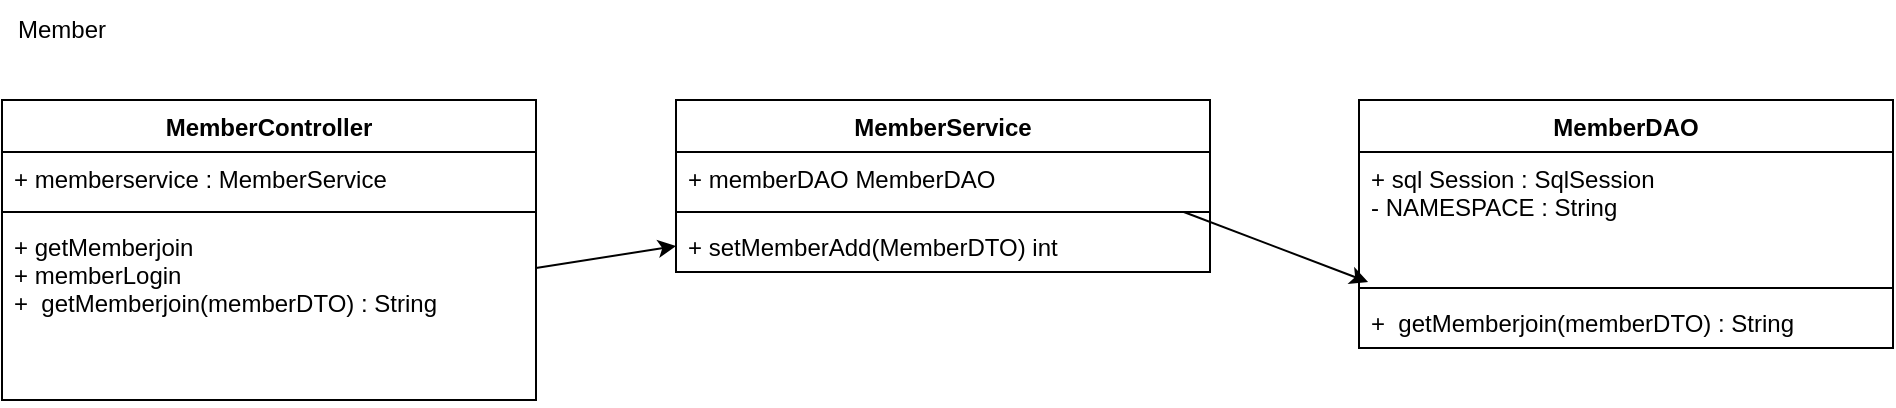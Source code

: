 <mxfile version="20.8.17" type="github">
  <diagram name="페이지-1" id="DMLoliYbCcPYiA-tEeMM">
    <mxGraphModel dx="1434" dy="-96" grid="1" gridSize="10" guides="1" tooltips="1" connect="1" arrows="1" fold="1" page="1" pageScale="1" pageWidth="1169" pageHeight="827" math="0" shadow="0">
      <root>
        <mxCell id="0" />
        <mxCell id="1" parent="0" />
        <mxCell id="F7rXoUSik3Z-3deRKmfp-1" value="Member" style="text;html=1;strokeColor=none;fillColor=none;align=center;verticalAlign=middle;whiteSpace=wrap;rounded=0;" vertex="1" parent="1">
          <mxGeometry x="50" y="900" width="60" height="30" as="geometry" />
        </mxCell>
        <mxCell id="F7rXoUSik3Z-3deRKmfp-2" value="MemberController" style="swimlane;fontStyle=1;align=center;verticalAlign=top;childLayout=stackLayout;horizontal=1;startSize=26;horizontalStack=0;resizeParent=1;resizeParentMax=0;resizeLast=0;collapsible=1;marginBottom=0;" vertex="1" parent="1">
          <mxGeometry x="50" y="950" width="267" height="150" as="geometry" />
        </mxCell>
        <mxCell id="F7rXoUSik3Z-3deRKmfp-3" value="+ memberservice : MemberService" style="text;strokeColor=none;fillColor=none;align=left;verticalAlign=top;spacingLeft=4;spacingRight=4;overflow=hidden;rotatable=0;points=[[0,0.5],[1,0.5]];portConstraint=eastwest;" vertex="1" parent="F7rXoUSik3Z-3deRKmfp-2">
          <mxGeometry y="26" width="267" height="26" as="geometry" />
        </mxCell>
        <mxCell id="F7rXoUSik3Z-3deRKmfp-4" value="" style="line;strokeWidth=1;fillColor=none;align=left;verticalAlign=middle;spacingTop=-1;spacingLeft=3;spacingRight=3;rotatable=0;labelPosition=right;points=[];portConstraint=eastwest;strokeColor=inherit;" vertex="1" parent="F7rXoUSik3Z-3deRKmfp-2">
          <mxGeometry y="52" width="267" height="8" as="geometry" />
        </mxCell>
        <mxCell id="F7rXoUSik3Z-3deRKmfp-5" value="+ getMemberjoin&#xa;+ memberLogin&#xa;+  getMemberjoin(memberDTO) : String" style="text;strokeColor=none;fillColor=none;align=left;verticalAlign=top;spacingLeft=4;spacingRight=4;overflow=hidden;rotatable=0;points=[[0,0.5],[1,0.5]];portConstraint=eastwest;" vertex="1" parent="F7rXoUSik3Z-3deRKmfp-2">
          <mxGeometry y="60" width="267" height="90" as="geometry" />
        </mxCell>
        <mxCell id="F7rXoUSik3Z-3deRKmfp-6" value="MemberService" style="swimlane;fontStyle=1;align=center;verticalAlign=top;childLayout=stackLayout;horizontal=1;startSize=26;horizontalStack=0;resizeParent=1;resizeParentMax=0;resizeLast=0;collapsible=1;marginBottom=0;" vertex="1" parent="1">
          <mxGeometry x="387" y="950" width="267" height="86" as="geometry" />
        </mxCell>
        <mxCell id="F7rXoUSik3Z-3deRKmfp-7" value="+ memberDAO MemberDAO" style="text;strokeColor=none;fillColor=none;align=left;verticalAlign=top;spacingLeft=4;spacingRight=4;overflow=hidden;rotatable=0;points=[[0,0.5],[1,0.5]];portConstraint=eastwest;" vertex="1" parent="F7rXoUSik3Z-3deRKmfp-6">
          <mxGeometry y="26" width="267" height="26" as="geometry" />
        </mxCell>
        <mxCell id="F7rXoUSik3Z-3deRKmfp-8" value="" style="line;strokeWidth=1;fillColor=none;align=left;verticalAlign=middle;spacingTop=-1;spacingLeft=3;spacingRight=3;rotatable=0;labelPosition=right;points=[];portConstraint=eastwest;strokeColor=inherit;" vertex="1" parent="F7rXoUSik3Z-3deRKmfp-6">
          <mxGeometry y="52" width="267" height="8" as="geometry" />
        </mxCell>
        <mxCell id="F7rXoUSik3Z-3deRKmfp-9" value="+ setMemberAdd(MemberDTO) int" style="text;strokeColor=none;fillColor=none;align=left;verticalAlign=top;spacingLeft=4;spacingRight=4;overflow=hidden;rotatable=0;points=[[0,0.5],[1,0.5]];portConstraint=eastwest;" vertex="1" parent="F7rXoUSik3Z-3deRKmfp-6">
          <mxGeometry y="60" width="267" height="26" as="geometry" />
        </mxCell>
        <mxCell id="F7rXoUSik3Z-3deRKmfp-10" value="MemberDAO" style="swimlane;fontStyle=1;align=center;verticalAlign=top;childLayout=stackLayout;horizontal=1;startSize=26;horizontalStack=0;resizeParent=1;resizeParentMax=0;resizeLast=0;collapsible=1;marginBottom=0;" vertex="1" parent="1">
          <mxGeometry x="728.5" y="950" width="267" height="124" as="geometry" />
        </mxCell>
        <mxCell id="F7rXoUSik3Z-3deRKmfp-11" value="+ sql Session : SqlSession&#xa;- NAMESPACE : String" style="text;strokeColor=none;fillColor=none;align=left;verticalAlign=top;spacingLeft=4;spacingRight=4;overflow=hidden;rotatable=0;points=[[0,0.5],[1,0.5]];portConstraint=eastwest;" vertex="1" parent="F7rXoUSik3Z-3deRKmfp-10">
          <mxGeometry y="26" width="267" height="64" as="geometry" />
        </mxCell>
        <mxCell id="F7rXoUSik3Z-3deRKmfp-12" value="" style="line;strokeWidth=1;fillColor=none;align=left;verticalAlign=middle;spacingTop=-1;spacingLeft=3;spacingRight=3;rotatable=0;labelPosition=right;points=[];portConstraint=eastwest;strokeColor=inherit;" vertex="1" parent="F7rXoUSik3Z-3deRKmfp-10">
          <mxGeometry y="90" width="267" height="8" as="geometry" />
        </mxCell>
        <mxCell id="F7rXoUSik3Z-3deRKmfp-13" value="+  getMemberjoin(memberDTO) : String" style="text;strokeColor=none;fillColor=none;align=left;verticalAlign=top;spacingLeft=4;spacingRight=4;overflow=hidden;rotatable=0;points=[[0,0.5],[1,0.5]];portConstraint=eastwest;" vertex="1" parent="F7rXoUSik3Z-3deRKmfp-10">
          <mxGeometry y="98" width="267" height="26" as="geometry" />
        </mxCell>
        <mxCell id="F7rXoUSik3Z-3deRKmfp-14" value="" style="endArrow=classic;html=1;rounded=0;entryX=0;entryY=0.5;entryDx=0;entryDy=0;" edge="1" parent="1" source="F7rXoUSik3Z-3deRKmfp-5" target="F7rXoUSik3Z-3deRKmfp-9">
          <mxGeometry width="50" height="50" relative="1" as="geometry">
            <mxPoint x="370" y="880" as="sourcePoint" />
            <mxPoint x="420" y="830" as="targetPoint" />
          </mxGeometry>
        </mxCell>
        <mxCell id="F7rXoUSik3Z-3deRKmfp-15" value="" style="endArrow=classic;html=1;rounded=0;exitX=0.951;exitY=-0.154;exitDx=0;exitDy=0;exitPerimeter=0;entryX=0.017;entryY=0.125;entryDx=0;entryDy=0;entryPerimeter=0;" edge="1" parent="1" source="F7rXoUSik3Z-3deRKmfp-9" target="F7rXoUSik3Z-3deRKmfp-12">
          <mxGeometry width="50" height="50" relative="1" as="geometry">
            <mxPoint x="640" y="1030" as="sourcePoint" />
            <mxPoint x="690" y="980" as="targetPoint" />
          </mxGeometry>
        </mxCell>
      </root>
    </mxGraphModel>
  </diagram>
</mxfile>

